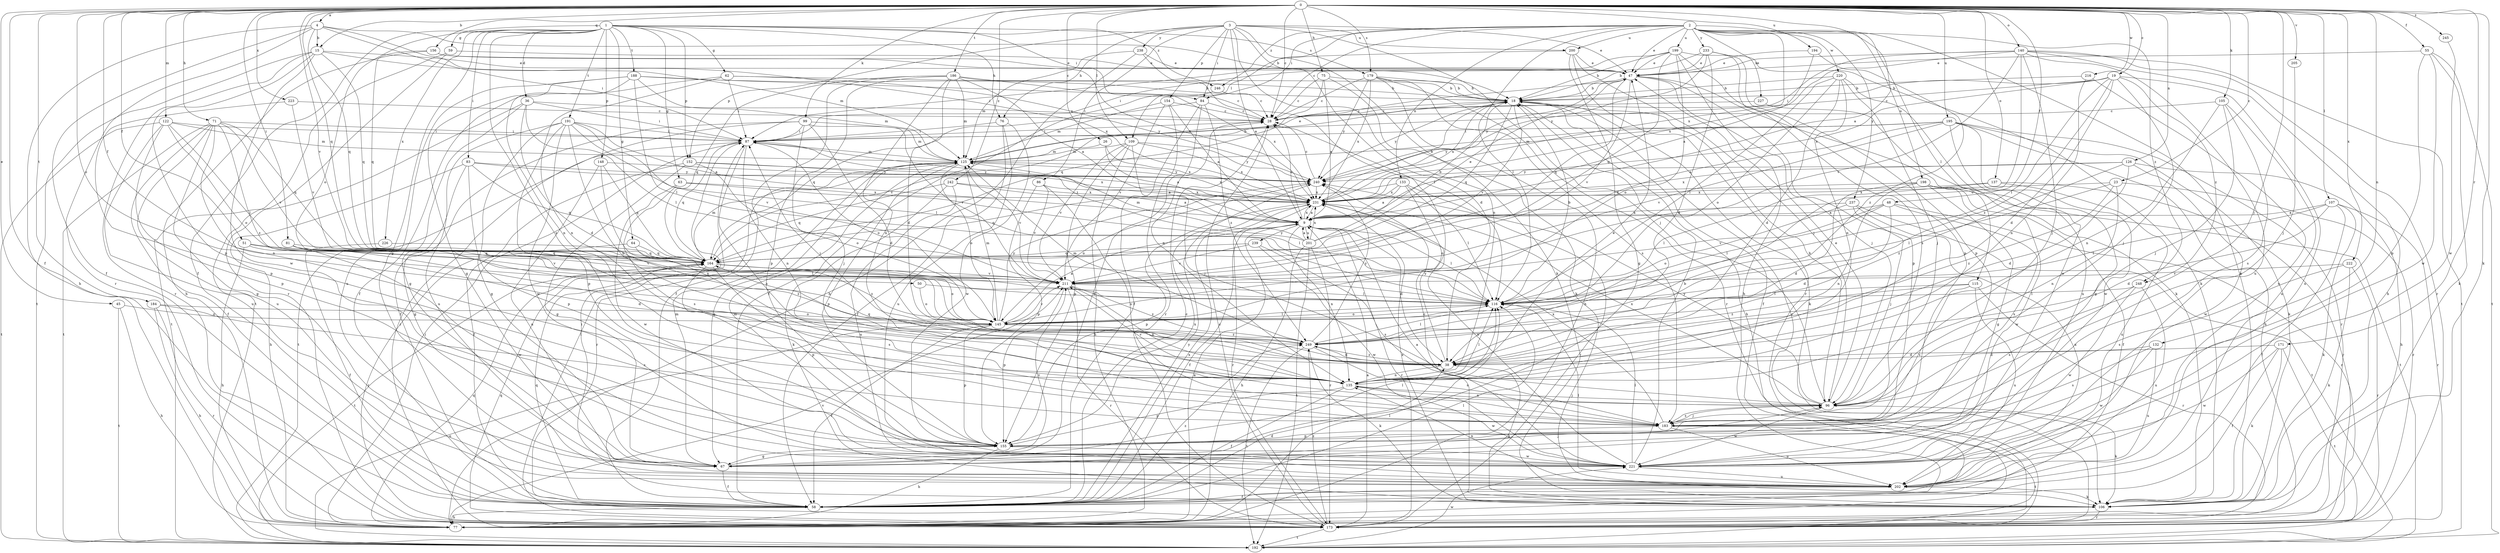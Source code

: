 strict digraph  {
0;
1;
2;
3;
4;
9;
15;
18;
19;
23;
26;
28;
36;
38;
45;
47;
48;
50;
51;
55;
58;
59;
62;
63;
64;
67;
71;
75;
76;
77;
81;
83;
84;
86;
87;
96;
99;
105;
106;
107;
109;
115;
116;
122;
125;
126;
132;
133;
135;
137;
140;
145;
148;
152;
154;
155;
156;
164;
171;
173;
179;
183;
184;
186;
188;
191;
192;
194;
195;
198;
199;
200;
201;
202;
205;
211;
216;
220;
221;
222;
223;
226;
227;
231;
233;
237;
238;
239;
240;
242;
245;
246;
248;
249;
0 -> 4  [label=a];
0 -> 9  [label=a];
0 -> 15  [label=b];
0 -> 19  [label=c];
0 -> 23  [label=c];
0 -> 26  [label=c];
0 -> 28  [label=c];
0 -> 45  [label=e];
0 -> 48  [label=f];
0 -> 50  [label=f];
0 -> 51  [label=f];
0 -> 55  [label=f];
0 -> 58  [label=f];
0 -> 71  [label=h];
0 -> 75  [label=h];
0 -> 81  [label=i];
0 -> 96  [label=j];
0 -> 99  [label=k];
0 -> 105  [label=k];
0 -> 106  [label=k];
0 -> 107  [label=l];
0 -> 109  [label=l];
0 -> 122  [label=m];
0 -> 126  [label=n];
0 -> 132  [label=n];
0 -> 137  [label=o];
0 -> 140  [label=o];
0 -> 145  [label=o];
0 -> 156  [label=q];
0 -> 164  [label=q];
0 -> 171  [label=r];
0 -> 179  [label=s];
0 -> 184  [label=t];
0 -> 186  [label=t];
0 -> 194  [label=u];
0 -> 195  [label=u];
0 -> 205  [label=v];
0 -> 211  [label=v];
0 -> 216  [label=w];
0 -> 222  [label=x];
0 -> 223  [label=x];
0 -> 242  [label=z];
0 -> 245  [label=z];
1 -> 36  [label=d];
1 -> 58  [label=f];
1 -> 59  [label=g];
1 -> 62  [label=g];
1 -> 63  [label=g];
1 -> 64  [label=g];
1 -> 67  [label=g];
1 -> 76  [label=h];
1 -> 83  [label=i];
1 -> 84  [label=i];
1 -> 145  [label=o];
1 -> 148  [label=p];
1 -> 152  [label=p];
1 -> 179  [label=s];
1 -> 183  [label=s];
1 -> 188  [label=t];
1 -> 191  [label=t];
1 -> 226  [label=x];
1 -> 246  [label=z];
2 -> 28  [label=c];
2 -> 47  [label=e];
2 -> 84  [label=i];
2 -> 106  [label=k];
2 -> 109  [label=l];
2 -> 115  [label=l];
2 -> 116  [label=l];
2 -> 133  [label=n];
2 -> 198  [label=u];
2 -> 199  [label=u];
2 -> 200  [label=u];
2 -> 220  [label=w];
2 -> 227  [label=x];
2 -> 231  [label=x];
2 -> 233  [label=y];
2 -> 237  [label=y];
2 -> 246  [label=z];
2 -> 248  [label=z];
3 -> 9  [label=a];
3 -> 38  [label=d];
3 -> 47  [label=e];
3 -> 76  [label=h];
3 -> 84  [label=i];
3 -> 86  [label=i];
3 -> 96  [label=j];
3 -> 106  [label=k];
3 -> 135  [label=n];
3 -> 152  [label=p];
3 -> 154  [label=p];
3 -> 200  [label=u];
3 -> 238  [label=y];
4 -> 15  [label=b];
4 -> 18  [label=b];
4 -> 58  [label=f];
4 -> 77  [label=h];
4 -> 87  [label=i];
4 -> 125  [label=m];
4 -> 164  [label=q];
4 -> 173  [label=r];
9 -> 28  [label=c];
9 -> 38  [label=d];
9 -> 58  [label=f];
9 -> 116  [label=l];
9 -> 135  [label=n];
9 -> 173  [label=r];
9 -> 201  [label=u];
9 -> 231  [label=x];
9 -> 239  [label=y];
15 -> 47  [label=e];
15 -> 155  [label=p];
15 -> 164  [label=q];
15 -> 173  [label=r];
15 -> 192  [label=t];
15 -> 221  [label=w];
15 -> 231  [label=x];
18 -> 28  [label=c];
18 -> 58  [label=f];
18 -> 77  [label=h];
18 -> 106  [label=k];
18 -> 164  [label=q];
18 -> 173  [label=r];
18 -> 211  [label=v];
18 -> 231  [label=x];
18 -> 240  [label=y];
19 -> 18  [label=b];
19 -> 28  [label=c];
19 -> 38  [label=d];
19 -> 96  [label=j];
19 -> 116  [label=l];
19 -> 202  [label=u];
19 -> 231  [label=x];
19 -> 248  [label=z];
19 -> 249  [label=z];
23 -> 116  [label=l];
23 -> 135  [label=n];
23 -> 173  [label=r];
23 -> 231  [label=x];
23 -> 249  [label=z];
26 -> 9  [label=a];
26 -> 125  [label=m];
26 -> 231  [label=x];
28 -> 87  [label=i];
36 -> 28  [label=c];
36 -> 38  [label=d];
36 -> 67  [label=g];
36 -> 87  [label=i];
36 -> 116  [label=l];
36 -> 192  [label=t];
38 -> 87  [label=i];
38 -> 106  [label=k];
38 -> 135  [label=n];
38 -> 164  [label=q];
38 -> 240  [label=y];
38 -> 249  [label=z];
45 -> 77  [label=h];
45 -> 145  [label=o];
45 -> 192  [label=t];
47 -> 18  [label=b];
47 -> 96  [label=j];
47 -> 106  [label=k];
47 -> 155  [label=p];
47 -> 164  [label=q];
47 -> 211  [label=v];
47 -> 240  [label=y];
48 -> 9  [label=a];
48 -> 38  [label=d];
48 -> 116  [label=l];
48 -> 173  [label=r];
48 -> 183  [label=s];
48 -> 211  [label=v];
50 -> 116  [label=l];
50 -> 145  [label=o];
51 -> 38  [label=d];
51 -> 77  [label=h];
51 -> 164  [label=q];
51 -> 211  [label=v];
55 -> 47  [label=e];
55 -> 106  [label=k];
55 -> 155  [label=p];
55 -> 192  [label=t];
55 -> 221  [label=w];
58 -> 28  [label=c];
58 -> 38  [label=d];
58 -> 77  [label=h];
58 -> 116  [label=l];
58 -> 164  [label=q];
58 -> 231  [label=x];
58 -> 240  [label=y];
58 -> 249  [label=z];
59 -> 47  [label=e];
59 -> 173  [label=r];
59 -> 192  [label=t];
62 -> 18  [label=b];
62 -> 58  [label=f];
62 -> 87  [label=i];
62 -> 135  [label=n];
62 -> 240  [label=y];
63 -> 116  [label=l];
63 -> 183  [label=s];
63 -> 221  [label=w];
63 -> 231  [label=x];
64 -> 164  [label=q];
64 -> 173  [label=r];
64 -> 249  [label=z];
67 -> 28  [label=c];
67 -> 58  [label=f];
67 -> 96  [label=j];
67 -> 116  [label=l];
67 -> 125  [label=m];
67 -> 211  [label=v];
71 -> 58  [label=f];
71 -> 67  [label=g];
71 -> 87  [label=i];
71 -> 135  [label=n];
71 -> 164  [label=q];
71 -> 192  [label=t];
71 -> 202  [label=u];
71 -> 211  [label=v];
71 -> 249  [label=z];
75 -> 9  [label=a];
75 -> 18  [label=b];
75 -> 28  [label=c];
75 -> 106  [label=k];
75 -> 164  [label=q];
76 -> 58  [label=f];
76 -> 87  [label=i];
76 -> 202  [label=u];
76 -> 221  [label=w];
77 -> 9  [label=a];
77 -> 87  [label=i];
77 -> 116  [label=l];
77 -> 164  [label=q];
77 -> 211  [label=v];
81 -> 116  [label=l];
81 -> 164  [label=q];
81 -> 211  [label=v];
81 -> 221  [label=w];
81 -> 249  [label=z];
83 -> 67  [label=g];
83 -> 77  [label=h];
83 -> 155  [label=p];
83 -> 164  [label=q];
83 -> 231  [label=x];
83 -> 240  [label=y];
84 -> 28  [label=c];
84 -> 58  [label=f];
84 -> 135  [label=n];
84 -> 164  [label=q];
84 -> 249  [label=z];
86 -> 155  [label=p];
86 -> 183  [label=s];
86 -> 211  [label=v];
86 -> 231  [label=x];
87 -> 125  [label=m];
87 -> 135  [label=n];
87 -> 145  [label=o];
87 -> 164  [label=q];
87 -> 183  [label=s];
87 -> 192  [label=t];
96 -> 18  [label=b];
96 -> 47  [label=e];
96 -> 106  [label=k];
96 -> 135  [label=n];
96 -> 183  [label=s];
96 -> 221  [label=w];
96 -> 231  [label=x];
96 -> 240  [label=y];
99 -> 38  [label=d];
99 -> 58  [label=f];
99 -> 87  [label=i];
99 -> 96  [label=j];
99 -> 125  [label=m];
99 -> 173  [label=r];
99 -> 211  [label=v];
105 -> 28  [label=c];
105 -> 96  [label=j];
105 -> 135  [label=n];
105 -> 183  [label=s];
105 -> 202  [label=u];
106 -> 28  [label=c];
106 -> 87  [label=i];
106 -> 173  [label=r];
106 -> 231  [label=x];
107 -> 9  [label=a];
107 -> 38  [label=d];
107 -> 58  [label=f];
107 -> 106  [label=k];
107 -> 116  [label=l];
107 -> 173  [label=r];
109 -> 77  [label=h];
109 -> 96  [label=j];
109 -> 125  [label=m];
109 -> 155  [label=p];
109 -> 211  [label=v];
109 -> 231  [label=x];
109 -> 240  [label=y];
115 -> 116  [label=l];
115 -> 173  [label=r];
115 -> 183  [label=s];
115 -> 202  [label=u];
115 -> 249  [label=z];
116 -> 18  [label=b];
116 -> 145  [label=o];
122 -> 87  [label=i];
122 -> 116  [label=l];
122 -> 125  [label=m];
122 -> 145  [label=o];
122 -> 155  [label=p];
122 -> 192  [label=t];
122 -> 202  [label=u];
125 -> 18  [label=b];
125 -> 47  [label=e];
125 -> 67  [label=g];
125 -> 145  [label=o];
125 -> 155  [label=p];
125 -> 173  [label=r];
125 -> 211  [label=v];
125 -> 231  [label=x];
125 -> 240  [label=y];
126 -> 38  [label=d];
126 -> 77  [label=h];
126 -> 221  [label=w];
126 -> 231  [label=x];
126 -> 240  [label=y];
126 -> 249  [label=z];
132 -> 38  [label=d];
132 -> 183  [label=s];
132 -> 202  [label=u];
132 -> 221  [label=w];
133 -> 9  [label=a];
133 -> 116  [label=l];
133 -> 145  [label=o];
133 -> 164  [label=q];
133 -> 173  [label=r];
133 -> 231  [label=x];
135 -> 47  [label=e];
135 -> 58  [label=f];
135 -> 96  [label=j];
135 -> 116  [label=l];
135 -> 155  [label=p];
135 -> 211  [label=v];
135 -> 221  [label=w];
137 -> 116  [label=l];
137 -> 173  [label=r];
137 -> 202  [label=u];
137 -> 231  [label=x];
140 -> 47  [label=e];
140 -> 77  [label=h];
140 -> 87  [label=i];
140 -> 96  [label=j];
140 -> 145  [label=o];
140 -> 173  [label=r];
140 -> 192  [label=t];
140 -> 202  [label=u];
140 -> 211  [label=v];
140 -> 231  [label=x];
145 -> 9  [label=a];
145 -> 58  [label=f];
145 -> 116  [label=l];
145 -> 125  [label=m];
145 -> 155  [label=p];
145 -> 211  [label=v];
145 -> 240  [label=y];
145 -> 249  [label=z];
148 -> 135  [label=n];
148 -> 164  [label=q];
148 -> 202  [label=u];
148 -> 240  [label=y];
152 -> 9  [label=a];
152 -> 58  [label=f];
152 -> 67  [label=g];
152 -> 145  [label=o];
152 -> 240  [label=y];
154 -> 9  [label=a];
154 -> 28  [label=c];
154 -> 125  [label=m];
154 -> 173  [label=r];
154 -> 211  [label=v];
155 -> 67  [label=g];
155 -> 77  [label=h];
155 -> 221  [label=w];
155 -> 231  [label=x];
156 -> 47  [label=e];
156 -> 77  [label=h];
156 -> 164  [label=q];
156 -> 231  [label=x];
164 -> 28  [label=c];
164 -> 125  [label=m];
164 -> 145  [label=o];
164 -> 155  [label=p];
164 -> 183  [label=s];
164 -> 192  [label=t];
164 -> 211  [label=v];
171 -> 38  [label=d];
171 -> 58  [label=f];
171 -> 106  [label=k];
171 -> 192  [label=t];
171 -> 221  [label=w];
173 -> 9  [label=a];
173 -> 28  [label=c];
173 -> 87  [label=i];
173 -> 164  [label=q];
173 -> 192  [label=t];
173 -> 249  [label=z];
179 -> 18  [label=b];
179 -> 28  [label=c];
179 -> 77  [label=h];
179 -> 173  [label=r];
179 -> 183  [label=s];
179 -> 231  [label=x];
179 -> 240  [label=y];
183 -> 96  [label=j];
183 -> 155  [label=p];
183 -> 192  [label=t];
183 -> 202  [label=u];
183 -> 231  [label=x];
184 -> 77  [label=h];
184 -> 145  [label=o];
184 -> 173  [label=r];
184 -> 183  [label=s];
186 -> 9  [label=a];
186 -> 18  [label=b];
186 -> 38  [label=d];
186 -> 58  [label=f];
186 -> 125  [label=m];
186 -> 135  [label=n];
186 -> 155  [label=p];
186 -> 164  [label=q];
186 -> 231  [label=x];
188 -> 18  [label=b];
188 -> 28  [label=c];
188 -> 67  [label=g];
188 -> 116  [label=l];
188 -> 125  [label=m];
188 -> 135  [label=n];
188 -> 202  [label=u];
191 -> 9  [label=a];
191 -> 67  [label=g];
191 -> 87  [label=i];
191 -> 116  [label=l];
191 -> 135  [label=n];
191 -> 155  [label=p];
191 -> 202  [label=u];
191 -> 211  [label=v];
191 -> 221  [label=w];
192 -> 145  [label=o];
192 -> 221  [label=w];
194 -> 9  [label=a];
194 -> 47  [label=e];
194 -> 249  [label=z];
195 -> 9  [label=a];
195 -> 67  [label=g];
195 -> 77  [label=h];
195 -> 87  [label=i];
195 -> 106  [label=k];
195 -> 125  [label=m];
195 -> 173  [label=r];
195 -> 211  [label=v];
195 -> 221  [label=w];
195 -> 240  [label=y];
198 -> 38  [label=d];
198 -> 58  [label=f];
198 -> 67  [label=g];
198 -> 135  [label=n];
198 -> 192  [label=t];
198 -> 221  [label=w];
198 -> 231  [label=x];
199 -> 18  [label=b];
199 -> 47  [label=e];
199 -> 77  [label=h];
199 -> 87  [label=i];
199 -> 106  [label=k];
199 -> 145  [label=o];
199 -> 155  [label=p];
199 -> 164  [label=q];
200 -> 47  [label=e];
200 -> 67  [label=g];
200 -> 87  [label=i];
200 -> 96  [label=j];
200 -> 173  [label=r];
201 -> 9  [label=a];
201 -> 18  [label=b];
201 -> 47  [label=e];
201 -> 77  [label=h];
201 -> 87  [label=i];
201 -> 125  [label=m];
201 -> 173  [label=r];
201 -> 192  [label=t];
201 -> 231  [label=x];
202 -> 58  [label=f];
202 -> 106  [label=k];
202 -> 116  [label=l];
202 -> 135  [label=n];
205 -> 96  [label=j];
211 -> 116  [label=l];
211 -> 135  [label=n];
211 -> 155  [label=p];
211 -> 173  [label=r];
211 -> 249  [label=z];
216 -> 18  [label=b];
216 -> 135  [label=n];
216 -> 202  [label=u];
220 -> 18  [label=b];
220 -> 38  [label=d];
220 -> 96  [label=j];
220 -> 116  [label=l];
220 -> 135  [label=n];
220 -> 145  [label=o];
220 -> 221  [label=w];
221 -> 9  [label=a];
221 -> 18  [label=b];
221 -> 116  [label=l];
221 -> 125  [label=m];
221 -> 202  [label=u];
221 -> 231  [label=x];
222 -> 106  [label=k];
222 -> 173  [label=r];
222 -> 183  [label=s];
222 -> 211  [label=v];
223 -> 28  [label=c];
223 -> 155  [label=p];
223 -> 211  [label=v];
226 -> 58  [label=f];
226 -> 164  [label=q];
227 -> 28  [label=c];
227 -> 202  [label=u];
231 -> 9  [label=a];
231 -> 18  [label=b];
231 -> 87  [label=i];
231 -> 155  [label=p];
231 -> 173  [label=r];
233 -> 18  [label=b];
233 -> 38  [label=d];
233 -> 47  [label=e];
233 -> 155  [label=p];
233 -> 183  [label=s];
233 -> 240  [label=y];
237 -> 9  [label=a];
237 -> 96  [label=j];
237 -> 145  [label=o];
237 -> 192  [label=t];
237 -> 202  [label=u];
238 -> 47  [label=e];
238 -> 77  [label=h];
238 -> 116  [label=l];
238 -> 125  [label=m];
239 -> 164  [label=q];
239 -> 183  [label=s];
239 -> 211  [label=v];
239 -> 221  [label=w];
240 -> 28  [label=c];
240 -> 145  [label=o];
240 -> 231  [label=x];
242 -> 9  [label=a];
242 -> 106  [label=k];
242 -> 164  [label=q];
242 -> 202  [label=u];
242 -> 231  [label=x];
245 -> 221  [label=w];
246 -> 28  [label=c];
246 -> 58  [label=f];
248 -> 116  [label=l];
248 -> 183  [label=s];
248 -> 202  [label=u];
248 -> 221  [label=w];
249 -> 38  [label=d];
249 -> 106  [label=k];
249 -> 116  [label=l];
249 -> 125  [label=m];
249 -> 183  [label=s];
249 -> 192  [label=t];
249 -> 240  [label=y];
}
